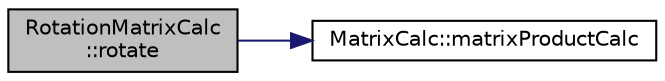 digraph "RotationMatrixCalc::rotate"
{
 // LATEX_PDF_SIZE
  edge [fontname="Helvetica",fontsize="10",labelfontname="Helvetica",labelfontsize="10"];
  node [fontname="Helvetica",fontsize="10",shape=record];
  rankdir="LR";
  Node1 [label="RotationMatrixCalc\l::rotate",height=0.2,width=0.4,color="black", fillcolor="grey75", style="filled", fontcolor="black",tooltip=" "];
  Node1 -> Node2 [color="midnightblue",fontsize="10",style="solid"];
  Node2 [label="MatrixCalc::matrixProductCalc",height=0.2,width=0.4,color="black", fillcolor="white", style="filled",URL="$classMatrixCalc.html#a4c4d9dee8f4147628c39d857e5da5541",tooltip="nxn と nx1 行列の積"];
}
